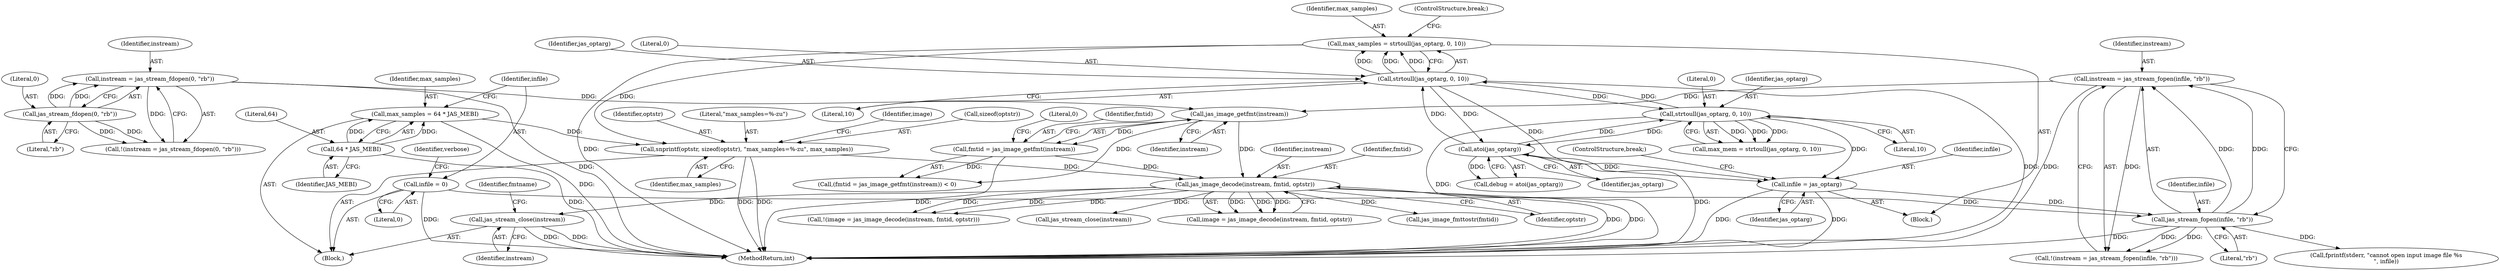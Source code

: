 digraph "0_jasper_d42b2388f7f8e0332c846675133acea151fc557a@API" {
"1000276" [label="(Call,jas_stream_close(instream))"];
"1000264" [label="(Call,jas_image_decode(instream, fmtid, optstr))"];
"1000247" [label="(Call,jas_image_getfmt(instream))"];
"1000232" [label="(Call,instream = jas_stream_fdopen(0, \"rb\"))"];
"1000234" [label="(Call,jas_stream_fdopen(0, \"rb\"))"];
"1000216" [label="(Call,instream = jas_stream_fopen(infile, \"rb\"))"];
"1000218" [label="(Call,jas_stream_fopen(infile, \"rb\"))"];
"1000139" [label="(Call,infile = 0)"];
"1000183" [label="(Call,infile = jas_optarg)"];
"1000198" [label="(Call,strtoull(jas_optarg, 0, 10))"];
"1000190" [label="(Call,strtoull(jas_optarg, 0, 10))"];
"1000179" [label="(Call,atoi(jas_optarg))"];
"1000245" [label="(Call,fmtid = jas_image_getfmt(instream))"];
"1000254" [label="(Call,snprintf(optstr, sizeof(optstr), \"max_samples=%-zu\", max_samples))"];
"1000188" [label="(Call,max_samples = strtoull(jas_optarg, 0, 10))"];
"1000134" [label="(Call,max_samples = 64 * JAS_MEBI)"];
"1000136" [label="(Call,64 * JAS_MEBI)"];
"1000266" [label="(Identifier,fmtid)"];
"1000267" [label="(Identifier,optstr)"];
"1000261" [label="(Call,!(image = jas_image_decode(instream, fmtid, optstr)))"];
"1000183" [label="(Call,infile = jas_optarg)"];
"1000179" [label="(Call,atoi(jas_optarg))"];
"1000269" [label="(Call,jas_stream_close(instream))"];
"1000276" [label="(Call,jas_stream_close(instream))"];
"1000233" [label="(Identifier,instream)"];
"1000256" [label="(Call,sizeof(optstr))"];
"1000141" [label="(Literal,0)"];
"1000137" [label="(Literal,64)"];
"1000219" [label="(Identifier,infile)"];
"1000143" [label="(Identifier,verbose)"];
"1000189" [label="(Identifier,max_samples)"];
"1000201" [label="(Literal,10)"];
"1000191" [label="(Identifier,jas_optarg)"];
"1000198" [label="(Call,strtoull(jas_optarg, 0, 10))"];
"1000194" [label="(ControlStructure,break;)"];
"1000262" [label="(Call,image = jas_image_decode(instream, fmtid, optstr))"];
"1000140" [label="(Identifier,infile)"];
"1000220" [label="(Literal,\"rb\")"];
"1000163" [label="(Block,)"];
"1000190" [label="(Call,strtoull(jas_optarg, 0, 10))"];
"1000231" [label="(Call,!(instream = jas_stream_fdopen(0, \"rb\")))"];
"1000255" [label="(Identifier,optstr)"];
"1000136" [label="(Call,64 * JAS_MEBI)"];
"1000333" [label="(MethodReturn,int)"];
"1000134" [label="(Call,max_samples = 64 * JAS_MEBI)"];
"1000247" [label="(Call,jas_image_getfmt(instream))"];
"1000217" [label="(Identifier,instream)"];
"1000188" [label="(Call,max_samples = strtoull(jas_optarg, 0, 10))"];
"1000259" [label="(Identifier,max_samples)"];
"1000244" [label="(Call,(fmtid = jas_image_getfmt(instream)) < 0)"];
"1000135" [label="(Identifier,max_samples)"];
"1000222" [label="(Call,fprintf(stderr, \"cannot open input image file %s\n\", infile))"];
"1000196" [label="(Call,max_mem = strtoull(jas_optarg, 0, 10))"];
"1000234" [label="(Call,jas_stream_fdopen(0, \"rb\"))"];
"1000109" [label="(Block,)"];
"1000265" [label="(Identifier,instream)"];
"1000185" [label="(Identifier,jas_optarg)"];
"1000200" [label="(Literal,0)"];
"1000177" [label="(Call,debug = atoi(jas_optarg))"];
"1000192" [label="(Literal,0)"];
"1000246" [label="(Identifier,fmtid)"];
"1000139" [label="(Call,infile = 0)"];
"1000218" [label="(Call,jas_stream_fopen(infile, \"rb\"))"];
"1000282" [label="(Call,jas_image_fmttostr(fmtid))"];
"1000277" [label="(Identifier,instream)"];
"1000264" [label="(Call,jas_image_decode(instream, fmtid, optstr))"];
"1000186" [label="(ControlStructure,break;)"];
"1000180" [label="(Identifier,jas_optarg)"];
"1000258" [label="(Literal,\"max_samples=%-zu\")"];
"1000215" [label="(Call,!(instream = jas_stream_fopen(infile, \"rb\")))"];
"1000248" [label="(Identifier,instream)"];
"1000245" [label="(Call,fmtid = jas_image_getfmt(instream))"];
"1000236" [label="(Literal,\"rb\")"];
"1000254" [label="(Call,snprintf(optstr, sizeof(optstr), \"max_samples=%-zu\", max_samples))"];
"1000263" [label="(Identifier,image)"];
"1000199" [label="(Identifier,jas_optarg)"];
"1000193" [label="(Literal,10)"];
"1000232" [label="(Call,instream = jas_stream_fdopen(0, \"rb\"))"];
"1000281" [label="(Identifier,fmtname)"];
"1000249" [label="(Literal,0)"];
"1000138" [label="(Identifier,JAS_MEBI)"];
"1000216" [label="(Call,instream = jas_stream_fopen(infile, \"rb\"))"];
"1000235" [label="(Literal,0)"];
"1000184" [label="(Identifier,infile)"];
"1000276" -> "1000109"  [label="AST: "];
"1000276" -> "1000277"  [label="CFG: "];
"1000277" -> "1000276"  [label="AST: "];
"1000281" -> "1000276"  [label="CFG: "];
"1000276" -> "1000333"  [label="DDG: "];
"1000276" -> "1000333"  [label="DDG: "];
"1000264" -> "1000276"  [label="DDG: "];
"1000264" -> "1000262"  [label="AST: "];
"1000264" -> "1000267"  [label="CFG: "];
"1000265" -> "1000264"  [label="AST: "];
"1000266" -> "1000264"  [label="AST: "];
"1000267" -> "1000264"  [label="AST: "];
"1000262" -> "1000264"  [label="CFG: "];
"1000264" -> "1000333"  [label="DDG: "];
"1000264" -> "1000333"  [label="DDG: "];
"1000264" -> "1000261"  [label="DDG: "];
"1000264" -> "1000261"  [label="DDG: "];
"1000264" -> "1000261"  [label="DDG: "];
"1000264" -> "1000262"  [label="DDG: "];
"1000264" -> "1000262"  [label="DDG: "];
"1000264" -> "1000262"  [label="DDG: "];
"1000247" -> "1000264"  [label="DDG: "];
"1000245" -> "1000264"  [label="DDG: "];
"1000254" -> "1000264"  [label="DDG: "];
"1000264" -> "1000269"  [label="DDG: "];
"1000264" -> "1000282"  [label="DDG: "];
"1000247" -> "1000245"  [label="AST: "];
"1000247" -> "1000248"  [label="CFG: "];
"1000248" -> "1000247"  [label="AST: "];
"1000245" -> "1000247"  [label="CFG: "];
"1000247" -> "1000244"  [label="DDG: "];
"1000247" -> "1000245"  [label="DDG: "];
"1000232" -> "1000247"  [label="DDG: "];
"1000216" -> "1000247"  [label="DDG: "];
"1000232" -> "1000231"  [label="AST: "];
"1000232" -> "1000234"  [label="CFG: "];
"1000233" -> "1000232"  [label="AST: "];
"1000234" -> "1000232"  [label="AST: "];
"1000231" -> "1000232"  [label="CFG: "];
"1000232" -> "1000333"  [label="DDG: "];
"1000232" -> "1000231"  [label="DDG: "];
"1000234" -> "1000232"  [label="DDG: "];
"1000234" -> "1000232"  [label="DDG: "];
"1000234" -> "1000236"  [label="CFG: "];
"1000235" -> "1000234"  [label="AST: "];
"1000236" -> "1000234"  [label="AST: "];
"1000234" -> "1000231"  [label="DDG: "];
"1000234" -> "1000231"  [label="DDG: "];
"1000216" -> "1000215"  [label="AST: "];
"1000216" -> "1000218"  [label="CFG: "];
"1000217" -> "1000216"  [label="AST: "];
"1000218" -> "1000216"  [label="AST: "];
"1000215" -> "1000216"  [label="CFG: "];
"1000216" -> "1000333"  [label="DDG: "];
"1000216" -> "1000215"  [label="DDG: "];
"1000218" -> "1000216"  [label="DDG: "];
"1000218" -> "1000216"  [label="DDG: "];
"1000218" -> "1000220"  [label="CFG: "];
"1000219" -> "1000218"  [label="AST: "];
"1000220" -> "1000218"  [label="AST: "];
"1000218" -> "1000333"  [label="DDG: "];
"1000218" -> "1000215"  [label="DDG: "];
"1000218" -> "1000215"  [label="DDG: "];
"1000139" -> "1000218"  [label="DDG: "];
"1000183" -> "1000218"  [label="DDG: "];
"1000218" -> "1000222"  [label="DDG: "];
"1000139" -> "1000109"  [label="AST: "];
"1000139" -> "1000141"  [label="CFG: "];
"1000140" -> "1000139"  [label="AST: "];
"1000141" -> "1000139"  [label="AST: "];
"1000143" -> "1000139"  [label="CFG: "];
"1000139" -> "1000333"  [label="DDG: "];
"1000183" -> "1000163"  [label="AST: "];
"1000183" -> "1000185"  [label="CFG: "];
"1000184" -> "1000183"  [label="AST: "];
"1000185" -> "1000183"  [label="AST: "];
"1000186" -> "1000183"  [label="CFG: "];
"1000183" -> "1000333"  [label="DDG: "];
"1000183" -> "1000333"  [label="DDG: "];
"1000198" -> "1000183"  [label="DDG: "];
"1000190" -> "1000183"  [label="DDG: "];
"1000179" -> "1000183"  [label="DDG: "];
"1000198" -> "1000196"  [label="AST: "];
"1000198" -> "1000201"  [label="CFG: "];
"1000199" -> "1000198"  [label="AST: "];
"1000200" -> "1000198"  [label="AST: "];
"1000201" -> "1000198"  [label="AST: "];
"1000196" -> "1000198"  [label="CFG: "];
"1000198" -> "1000333"  [label="DDG: "];
"1000198" -> "1000179"  [label="DDG: "];
"1000198" -> "1000190"  [label="DDG: "];
"1000198" -> "1000196"  [label="DDG: "];
"1000198" -> "1000196"  [label="DDG: "];
"1000198" -> "1000196"  [label="DDG: "];
"1000190" -> "1000198"  [label="DDG: "];
"1000179" -> "1000198"  [label="DDG: "];
"1000190" -> "1000188"  [label="AST: "];
"1000190" -> "1000193"  [label="CFG: "];
"1000191" -> "1000190"  [label="AST: "];
"1000192" -> "1000190"  [label="AST: "];
"1000193" -> "1000190"  [label="AST: "];
"1000188" -> "1000190"  [label="CFG: "];
"1000190" -> "1000333"  [label="DDG: "];
"1000190" -> "1000179"  [label="DDG: "];
"1000190" -> "1000188"  [label="DDG: "];
"1000190" -> "1000188"  [label="DDG: "];
"1000190" -> "1000188"  [label="DDG: "];
"1000179" -> "1000190"  [label="DDG: "];
"1000179" -> "1000177"  [label="AST: "];
"1000179" -> "1000180"  [label="CFG: "];
"1000180" -> "1000179"  [label="AST: "];
"1000177" -> "1000179"  [label="CFG: "];
"1000179" -> "1000333"  [label="DDG: "];
"1000179" -> "1000177"  [label="DDG: "];
"1000245" -> "1000244"  [label="AST: "];
"1000246" -> "1000245"  [label="AST: "];
"1000249" -> "1000245"  [label="CFG: "];
"1000245" -> "1000333"  [label="DDG: "];
"1000245" -> "1000244"  [label="DDG: "];
"1000254" -> "1000109"  [label="AST: "];
"1000254" -> "1000259"  [label="CFG: "];
"1000255" -> "1000254"  [label="AST: "];
"1000256" -> "1000254"  [label="AST: "];
"1000258" -> "1000254"  [label="AST: "];
"1000259" -> "1000254"  [label="AST: "];
"1000263" -> "1000254"  [label="CFG: "];
"1000254" -> "1000333"  [label="DDG: "];
"1000254" -> "1000333"  [label="DDG: "];
"1000188" -> "1000254"  [label="DDG: "];
"1000134" -> "1000254"  [label="DDG: "];
"1000188" -> "1000163"  [label="AST: "];
"1000189" -> "1000188"  [label="AST: "];
"1000194" -> "1000188"  [label="CFG: "];
"1000188" -> "1000333"  [label="DDG: "];
"1000134" -> "1000109"  [label="AST: "];
"1000134" -> "1000136"  [label="CFG: "];
"1000135" -> "1000134"  [label="AST: "];
"1000136" -> "1000134"  [label="AST: "];
"1000140" -> "1000134"  [label="CFG: "];
"1000134" -> "1000333"  [label="DDG: "];
"1000136" -> "1000134"  [label="DDG: "];
"1000136" -> "1000134"  [label="DDG: "];
"1000136" -> "1000138"  [label="CFG: "];
"1000137" -> "1000136"  [label="AST: "];
"1000138" -> "1000136"  [label="AST: "];
"1000136" -> "1000333"  [label="DDG: "];
}
